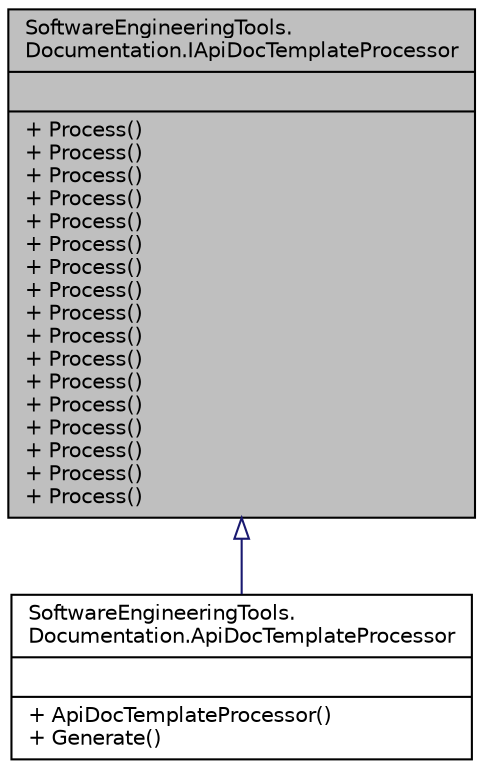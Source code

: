 digraph "SoftwareEngineeringTools.Documentation.IApiDocTemplateProcessor"
{
  edge [fontname="Helvetica",fontsize="10",labelfontname="Helvetica",labelfontsize="10"];
  node [fontname="Helvetica",fontsize="10",shape=record];
  Node1 [label="{SoftwareEngineeringTools.\lDocumentation.IApiDocTemplateProcessor\n||+ Process()\l+ Process()\l+ Process()\l+ Process()\l+ Process()\l+ Process()\l+ Process()\l+ Process()\l+ Process()\l+ Process()\l+ Process()\l+ Process()\l+ Process()\l+ Process()\l+ Process()\l+ Process()\l+ Process()\l}",height=0.2,width=0.4,color="black", fillcolor="grey75", style="filled" fontcolor="black"];
  Node1 -> Node2 [dir="back",color="midnightblue",fontsize="10",style="solid",arrowtail="onormal",fontname="Helvetica"];
  Node2 [label="{SoftwareEngineeringTools.\lDocumentation.ApiDocTemplateProcessor\n||+ ApiDocTemplateProcessor()\l+ Generate()\l}",height=0.2,width=0.4,color="black", fillcolor="white", style="filled",URL="$class_software_engineering_tools_1_1_documentation_1_1_api_doc_template_processor.html"];
}
